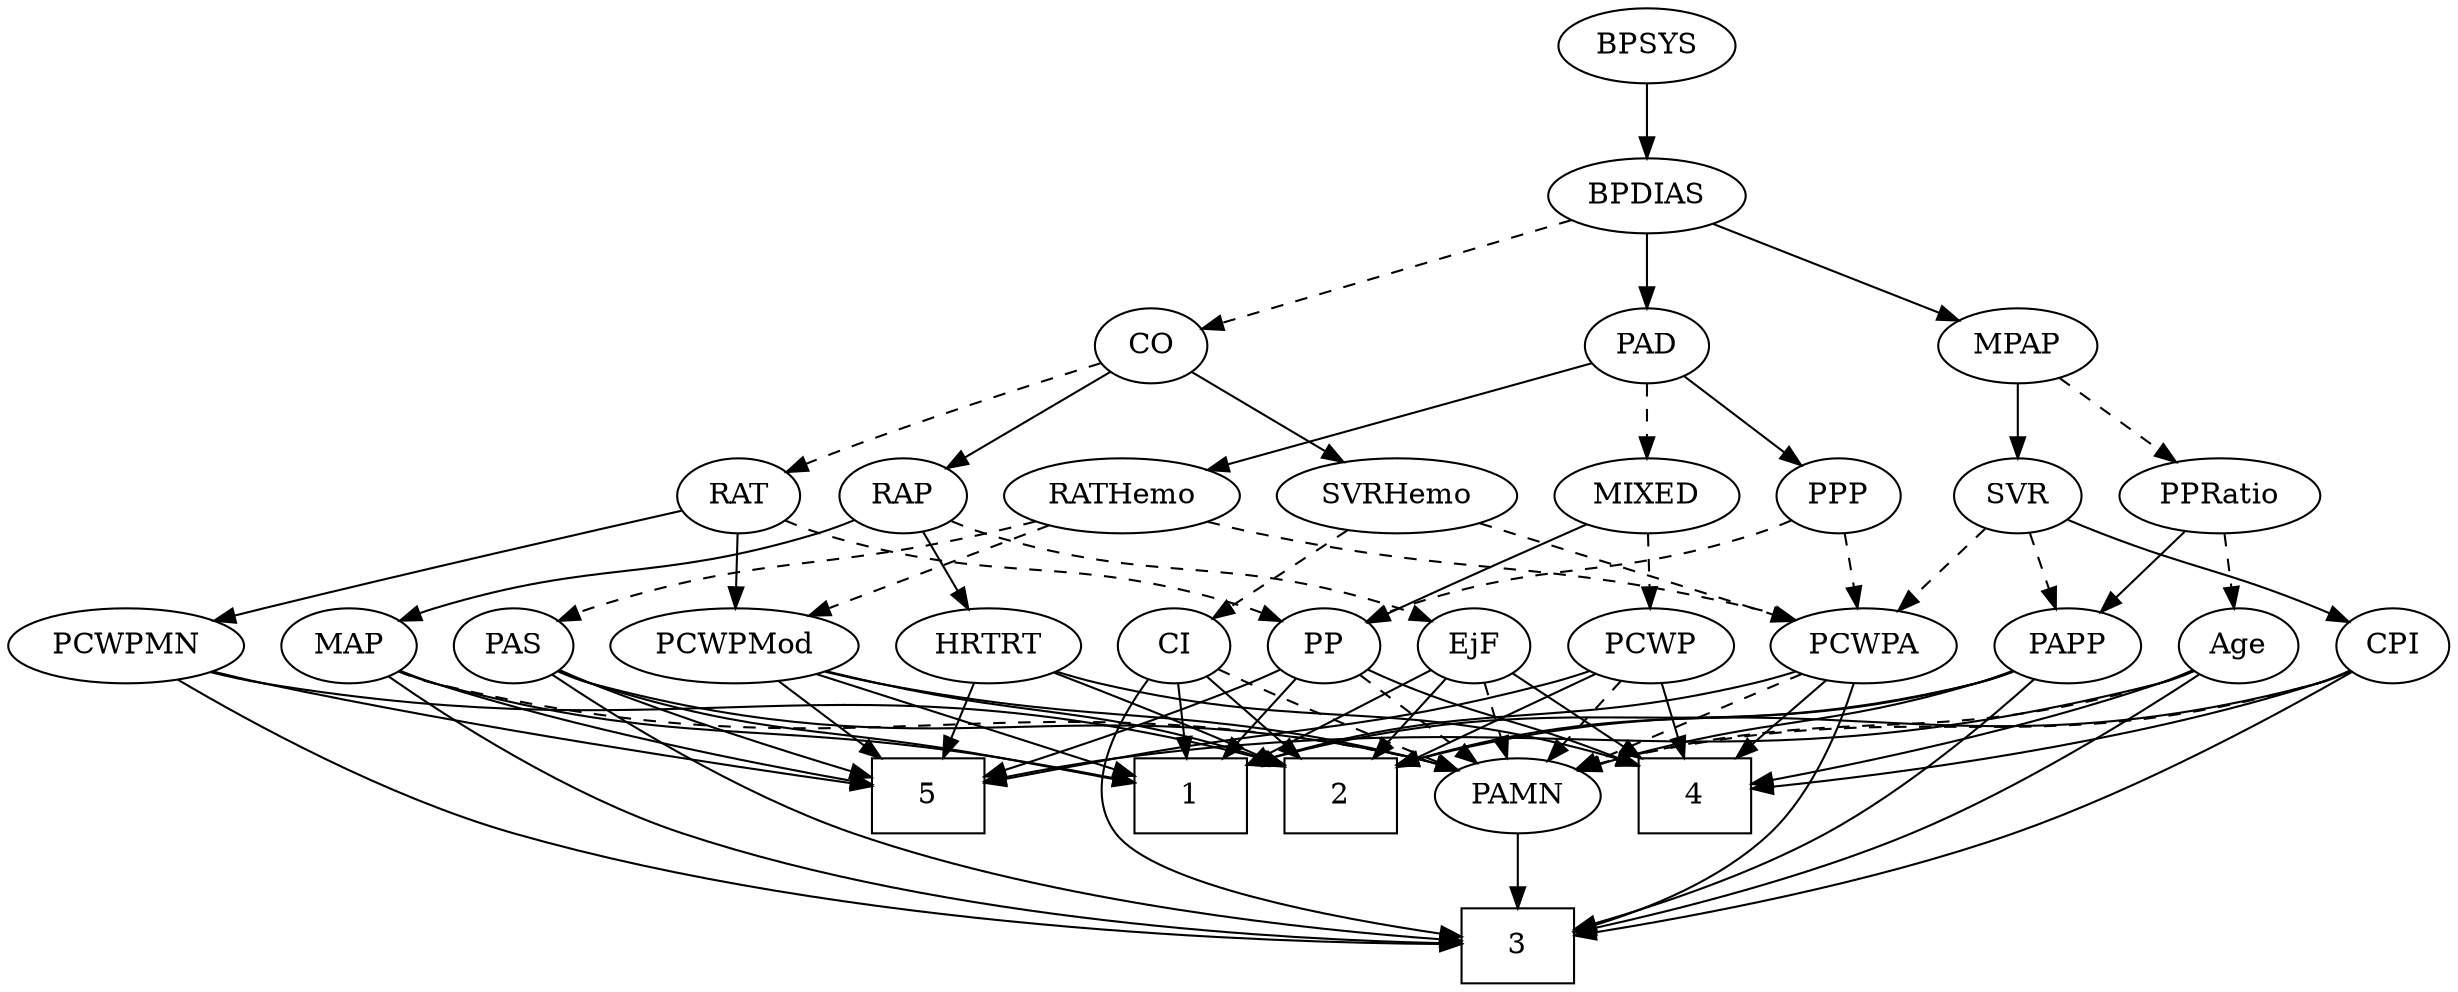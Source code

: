 strict digraph {
	graph [bb="0,0,1103,468"];
	node [label="\N"];
	1	[height=0.5,
		pos="518.05,90",
		shape=box,
		width=0.75];
	2	[height=0.5,
		pos="590.05,90",
		shape=box,
		width=0.75];
	3	[height=0.5,
		pos="671.05,18",
		shape=box,
		width=0.75];
	4	[height=0.5,
		pos="752.05,90",
		shape=box,
		width=0.75];
	5	[height=0.5,
		pos="446.05,90",
		shape=box,
		width=0.75];
	Age	[height=0.5,
		pos="1004,162",
		width=0.75];
	Age -> 3	[pos="e,698.15,24.583 985.92,148.17 958.5,129.25 904.34,93.782 854.05,72 805.36,50.913 745.83,35.442 708.17,26.829",
		style=solid];
	Age -> 4	[pos="e,779.15,95.836 983.4,150.39 978.45,148.08 973.13,145.8 968.05,144 906.73,122.25 832.56,106.17 789.01,97.72",
		style=solid];
	Age -> 5	[pos="e,473.17,105.07 983.98,149.94 978.91,147.6 973.39,145.41 968.05,144 761.77,89.665 693.56,160.95 482.98,107.62",
		style=solid];
	PAMN	[height=0.5,
		pos="671.05,90",
		width=1.011];
	Age -> PAMN	[pos="e,697.86,102.23 983.52,150.02 978.57,147.73 973.21,145.55 968.05,144 859.68,111.48 825.62,136.16 716.05,108 713.24,107.28 710.37,\
106.44 707.5,105.53",
		style=dashed];
	EjF	[height=0.5,
		pos="661.05,162",
		width=0.75];
	EjF -> 1	[pos="e,545.1,104.24 639.95,150.67 617.43,139.65 581.34,121.98 554.27,108.73",
		style=solid];
	EjF -> 2	[pos="e,607.5,108.2 646.33,146.5 637.25,137.54 625.36,125.81 614.84,115.45",
		style=solid];
	EjF -> 4	[pos="e,729.84,108.08 678.16,147.83 690.38,138.43 707.16,125.53 721.63,114.39",
		style=solid];
	EjF -> PAMN	[pos="e,668.58,108.28 663.47,144.05 664.57,136.35 665.9,127.03 667.14,118.36",
		style=dashed];
	RAP	[height=0.5,
		pos="414.05,234",
		width=0.77632];
	RAP -> EjF	[pos="e,640.45,173.75 435.63,222.09 440.61,219.86 445.94,217.68 451.05,216 526.07,191.36 550.15,205.04 625.05,180 626.96,179.36 628.91,\
178.64 630.86,177.88",
		style=dashed];
	MAP	[height=0.5,
		pos="149.05,162",
		width=0.84854];
	RAP -> MAP	[pos="e,172.43,173.89 391.55,223.22 385.02,220.62 377.82,217.99 371.05,216 291.94,192.75 267.85,204.26 189.05,180 186.65,179.26 184.2,\
178.43 181.75,177.54",
		style=solid];
	HRTRT	[height=0.5,
		pos="504.05,162",
		width=1.1013];
	RAP -> HRTRT	[pos="e,484.88,177.91 431.4,219.5 444.21,209.54 461.9,195.78 476.61,184.34",
		style=solid];
	MIXED	[height=0.5,
		pos="734.05,234",
		width=1.1193];
	PP	[height=0.5,
		pos="589.05,162",
		width=0.75];
	MIXED -> PP	[pos="e,610.39,173.31 707.79,220.32 682.93,208.32 645.62,190.31 619.48,177.69",
		style=solid];
	PCWP	[height=0.5,
		pos="741.05,162",
		width=0.97491];
	MIXED -> PCWP	[pos="e,739.34,180.1 735.78,215.7 736.55,207.98 737.47,198.71 738.33,190.11",
		style=dashed];
	MPAP	[height=0.5,
		pos="905.05,306",
		width=0.97491];
	SVR	[height=0.5,
		pos="905.05,234",
		width=0.77632];
	MPAP -> SVR	[pos="e,905.05,252.1 905.05,287.7 905.05,279.98 905.05,270.71 905.05,262.11",
		style=solid];
	PPRatio	[height=0.5,
		pos="991.05,234",
		width=1.1013];
	MPAP -> PPRatio	[pos="e,972.54,250.07 923.28,290.15 935.29,280.38 951.2,267.43 964.59,256.54",
		style=dashed];
	BPSYS	[height=0.5,
		pos="734.05,450",
		width=1.0471];
	BPDIAS	[height=0.5,
		pos="734.05,378",
		width=1.1735];
	BPSYS -> BPDIAS	[pos="e,734.05,396.1 734.05,431.7 734.05,423.98 734.05,414.71 734.05,406.11",
		style=solid];
	PAD	[height=0.5,
		pos="734.05,306",
		width=0.79437];
	PAD -> MIXED	[pos="e,734.05,252.1 734.05,287.7 734.05,279.98 734.05,270.71 734.05,262.11",
		style=dashed];
	RATHemo	[height=0.5,
		pos="509.05,234",
		width=1.3721];
	PAD -> RATHemo	[pos="e,545.45,246.33 708.67,297.11 671.52,285.55 601.7,263.83 555.27,249.38",
		style=solid];
	PPP	[height=0.5,
		pos="819.05,234",
		width=0.75];
	PAD -> PPP	[pos="e,802.58,248.56 750.84,291.17 763.38,280.85 780.7,266.58 794.74,255.01",
		style=solid];
	CO	[height=0.5,
		pos="520.05,306",
		width=0.75];
	CO -> RAP	[pos="e,433.01,247.52 501.58,292.81 484.99,281.85 460.4,265.61 441.51,253.13",
		style=solid];
	RAT	[height=0.5,
		pos="335.05,234",
		width=0.75827];
	CO -> RAT	[pos="e,357.67,244.3 496.68,296.58 468.3,286.3 419.01,268.27 377.05,252 373.79,250.74 370.41,249.41 367.03,248.06",
		style=dashed];
	SVRHemo	[height=0.5,
		pos="626.05,234",
		width=1.3902];
	CO -> SVRHemo	[pos="e,602.99,250.23 538.51,292.81 553.9,282.64 576.18,267.93 594.41,255.89",
		style=solid];
	PAS	[height=0.5,
		pos="225.05,162",
		width=0.75];
	PAS -> 1	[pos="e,490.85,104.81 245.59,150.09 250.54,147.8 255.9,145.6 261.05,144 353.02,115.42 384.95,136.1 481.03,107.8",
		style=solid];
	PAS -> 3	[pos="e,643.93,21.643 243.84,148.97 274.63,129.8 338.29,92.408 397.05,72 479,43.535 580.36,28.96 633.88,22.771",
		style=solid];
	PAS -> 5	[pos="e,418.95,97.297 246.12,150.35 250.96,148.1 256.13,145.85 261.05,144 311.2,125.11 371.14,109.09 408.91,99.75",
		style=solid];
	PAS -> PAMN	[pos="e,644.28,102.43 245.52,149.86 250.48,147.58 255.85,145.44 261.05,144 418.16,100.56 467.32,145.12 626.05,108 628.87,107.34 631.75,\
106.55 634.62,105.67",
		style=solid];
	PAMN -> 3	[pos="e,671.05,36.104 671.05,71.697 671.05,63.983 671.05,54.712 671.05,46.112",
		style=solid];
	RATHemo -> PAS	[pos="e,245.62,173.81 472.68,221.75 465.54,219.71 458.08,217.69 451.05,216 367.48,195.89 342.78,206.56 261.05,180 259.12,179.38 257.17,\
178.67 255.22,177.91",
		style=dashed];
	PCWPMod	[height=0.5,
		pos="322.05,162",
		width=1.4443];
	RATHemo -> PCWPMod	[pos="e,356.14,175.76 475.61,220.49 444.92,209 399.25,191.9 365.69,179.34",
		style=dashed];
	PCWPA	[height=0.5,
		pos="836.05,162",
		width=1.1555];
	RATHemo -> PCWPA	[pos="e,805.26,174.13 545.38,221.62 552.52,219.59 559.99,217.61 567.05,216 662.78,194.15 689.72,203.6 785.05,180 788.46,179.16 791.97,\
178.19 795.47,177.16",
		style=dashed];
	CPI	[height=0.5,
		pos="1076,162",
		width=0.75];
	CPI -> 2	[pos="e,617.18,105.03 1055.6,149.81 1050.6,147.53 1045.3,145.41 1040,144 864.88,96.659 806.4,154.1 626.93,107.63",
		style=solid];
	CPI -> 3	[pos="e,698.22,23.052 1056.8,149.23 1025.3,130.42 960.31,93.532 901.05,72 835.12,48.05 754.53,32.433 708.36,24.713",
		style=solid];
	CPI -> 4	[pos="e,779.22,93.627 1055.5,150.17 1050.5,147.88 1045.2,145.65 1040,144 952.53,115.81 844.94,101 789.31,94.734",
		style=solid];
	CPI -> PAMN	[pos="e,697.83,102.37 1055.6,149.9 1050.6,147.62 1045.2,145.47 1040,144 900.64,104.53 856.92,141.87 716.05,108 713.23,107.32 710.35,106.52 \
707.48,105.63",
		style=dashed];
	RAT -> PCWPMod	[pos="e,325.25,180.28 331.9,216.05 330.47,208.35 328.74,199.03 327.13,190.36",
		style=solid];
	PCWPMN	[height=0.5,
		pos="50.046,162",
		width=1.3902];
	RAT -> PCWPMN	[pos="e,87.421,174.08 309.52,227.45 267.55,218.23 181.38,198.89 109.05,180 105.21,179 101.24,177.93 97.266,176.83",
		style=solid];
	RAT -> PP	[pos="e,568.45,173.76 357.01,223.23 363.38,220.63 370.42,218 377.05,216 453.48,192.93 477.29,205.23 553.05,180 554.96,179.36 556.91,178.65 \
558.86,177.88",
		style=dashed];
	SVR -> CPI	[pos="e,1054.9,173.39 926.83,222.64 931.8,220.38 937.08,218.05 942.05,216 984.94,198.3 997.25,197.92 1040,180 1041.9,179.24 1043.7,178.44 \
1045.6,177.61",
		style=solid];
	SVR -> PCWPA	[pos="e,851.77,178.95 890.75,218.5 881.6,209.22 869.53,196.97 859.05,186.34",
		style=dashed];
	PAPP	[height=0.5,
		pos="927.05,162",
		width=0.88464];
	SVR -> PAPP	[pos="e,921.77,179.79 910.37,216.05 912.88,208.06 915.94,198.33 918.75,189.4",
		style=dashed];
	PCWPMod -> 1	[pos="e,490.68,104.34 360.34,149.75 390.94,140.44 435.02,126.32 481.13,108.15",
		style=solid];
	PCWPMod -> 2	[pos="e,562.8,104.67 360.67,149.83 368.08,147.81 375.78,145.77 383.05,144 455.4,126.32 478.54,132.2 552.96,107.95",
		style=solid];
	PCWPMod -> 5	[pos="e,418.8,106.38 348.04,146.33 366.02,136.17 390.19,122.53 410.03,111.33",
		style=solid];
	PCWPMod -> PAMN	[pos="e,644.22,102.2 359.94,149.65 367.55,147.6 375.52,145.6 383.05,144 489.84,121.3 520.37,135.45 626.05,108 628.85,107.27 631.72,106.43 \
634.59,105.52",
		style=solid];
	PCWPA -> 1	[pos="e,545.24,104.83 805.27,149.82 798.66,147.68 791.67,145.61 785.05,144 687.13,120.23 655.3,137.39 554.85,107.75",
		style=solid];
	PCWPA -> 3	[pos="e,698.52,25.933 830.57,143.81 823.54,124.16 809.61,92.12 788.05,72 765.55,51.008 733.31,37.248 708.37,29.022",
		style=solid];
	PCWPA -> 4	[pos="e,772.6,108.13 817.82,145.81 806.89,136.71 792.77,124.94 780.41,114.64",
		style=solid];
	PCWPA -> PAMN	[pos="e,697.82,102.36 807.3,148.81 779.48,137 737.2,119.06 707.12,106.31",
		style=dashed];
	PCWPMN -> 2	[pos="e,562.92,105.05 85.968,149.41 93.525,147.33 101.5,145.38 109.05,144 301,108.95 360.37,157.53 553.04,107.66",
		style=solid];
	PCWPMN -> 3	[pos="e,643.94,19.155 74.002,146.02 107.83,125.64 172.18,89.702 232.05,72 376.36,29.33 557.07,20.931 633.82,19.338",
		style=solid];
	PCWPMN -> 5	[pos="e,418.75,94.122 86.687,149.68 94.049,147.62 101.76,145.62 109.05,144 216.72,120.12 346.07,102.93 408.59,95.343",
		style=solid];
	SVRHemo -> PCWPA	[pos="e,804.04,173.67 661.67,221.13 698.3,208.92 755.32,189.91 794.11,176.98",
		style=dashed];
	CI	[height=0.5,
		pos="419.05,162",
		width=0.75];
	SVRHemo -> CI	[pos="e,440.15,173.57 588.32,221.98 545.81,209.45 479.45,189.49 455.05,180 453.21,179.29 451.34,178.52 449.46,177.72",
		style=dashed];
	BPDIAS -> MPAP	[pos="e,878.56,317.84 763.44,364.97 792.78,352.96 837.89,334.49 869.29,321.64",
		style=solid];
	BPDIAS -> PAD	[pos="e,734.05,324.1 734.05,359.7 734.05,351.98 734.05,342.71 734.05,334.11",
		style=solid];
	BPDIAS -> CO	[pos="e,543.89,314.8 701.54,366.37 661.55,353.29 594,331.19 553.55,317.96",
		style=dashed];
	MAP -> 1	[pos="e,490.88,104.93 171.92,149.98 177.43,147.7 183.36,145.52 189.05,144 312.67,110.84 354,142.83 481.17,107.69",
		style=solid];
	MAP -> 3	[pos="e,643.6,19.93 168.61,147.69 198.81,127.82 259.27,90.748 316.05,72 427.59,35.169 567.35,23.842 633.29,20.429",
		style=solid];
	MAP -> 5	[pos="e,418.96,94.773 172.44,150.14 177.82,147.9 183.57,145.71 189.05,144 265.57,120.11 358.34,104.02 408.85,96.294",
		style=solid];
	MAP -> PAMN	[pos="e,644.29,102.5 171.88,149.82 177.39,147.54 183.33,145.41 189.05,144 378.25,97.292 435.94,150.85 626.05,108 628.87,107.36 631.76,\
106.59 634.64,105.72",
		style=dashed];
	PP -> 1	[pos="e,535.5,108.2 574.33,146.5 565.25,137.54 553.36,125.81 542.84,115.45",
		style=solid];
	PP -> 4	[pos="e,725,104 610.26,150.7 615.09,148.44 620.23,146.09 625.05,144 662.3,127.85 674.53,125.55 715.75,107.99",
		style=solid];
	PP -> 5	[pos="e,473.1,104.24 567.95,150.67 545.43,139.65 509.34,121.98 482.27,108.73",
		style=solid];
	PP -> PAMN	[pos="e,653.46,106.01 605.25,147.17 616.76,137.34 632.47,123.93 645.64,112.69",
		style=dashed];
	PPP -> PCWPA	[pos="e,831.85,180.28 823.16,216.05 825.05,208.26 827.35,198.82 829.47,190.08",
		style=dashed];
	PPP -> PP	[pos="e,609.67,173.67 798.43,222.33 793.47,220.03 788.14,217.76 783.05,216 714.97,192.48 693.12,203.52 625.05,180 623.13,179.34 621.19,\
178.61 619.25,177.83",
		style=dashed];
	PPRatio -> Age	[pos="e,1000.8,180.28 994.19,216.05 995.62,208.35 997.35,199.03 998.96,190.36",
		style=dashed];
	PPRatio -> PAPP	[pos="e,941.07,178.34 976.52,217.12 968.06,207.86 957.24,196.03 947.88,185.79",
		style=solid];
	PCWP -> 2	[pos="e,617.16,103.84 715.44,149.28 693.93,139.42 662.18,124.82 626.35,108.13",
		style=solid];
	PCWP -> 4	[pos="e,749.36,108.1 743.76,143.7 744.98,135.98 746.43,126.71 747.79,118.11",
		style=solid];
	PCWP -> 5	[pos="e,473.25,104.8 714.81,149.87 709.03,147.7 702.89,145.6 697.05,144 606.61,119.23 576.44,135.81 482.82,107.75",
		style=solid];
	PCWP -> PAMN	[pos="e,686.54,106.49 725.51,145.46 716.18,136.13 704.13,124.09 693.75,113.7",
		style=dashed];
	CI -> 1	[pos="e,493.66,108.24 437.2,148.16 450.58,138.7 469.14,125.58 485.11,114.29",
		style=solid];
	CI -> 2	[pos="e,563.04,104.08 440.22,150.6 445.05,148.34 450.2,146.02 455.05,144 495.56,127.11 509.14,126.08 553.7,107.95",
		style=solid];
	CI -> 3	[pos="e,643.7,20.332 411.02,144.54 402.79,124.98 393.34,92.442 410.05,72 437.83,38.003 568.05,25.279 633.41,20.975",
		style=solid];
	CI -> PAMN	[pos="e,643.67,102.11 439.64,150.26 444.6,147.97 449.94,145.72 455.05,144 528.66,119.25 551.5,129.79 626.05,108 628.66,107.24 631.34,106.39 \
634.03,105.5",
		style=dashed];
	PAPP -> 1	[pos="e,545.2,104.97 903.33,149.57 898.07,147.42 892.45,145.41 887.05,144 746.08,107.29 699.34,146.58 554.86,107.65",
		style=solid];
	PAPP -> 2	[pos="e,617.22,104.88 903.3,149.69 898.04,147.53 892.43,145.49 887.05,144 777.26,113.68 740.3,139.87 626.97,107.73",
		style=solid];
	PAPP -> 3	[pos="e,698.17,26.166 911.53,145.97 890.92,126.68 852.72,93.174 815.05,72 780.62,52.65 737.78,37.938 707.81,28.981",
		style=solid];
	PAPP -> PAMN	[pos="e,698.42,102.11 903.22,149.98 897.96,147.8 892.37,145.68 887.05,144 812.96,120.7 790.59,129.79 716.05,108 713.43,107.24 710.75,106.39 \
708.07,105.5",
		style=solid];
	HRTRT -> 2	[pos="e,569,108.13 522.71,145.81 533.89,136.71 548.35,124.94 561,114.64",
		style=solid];
	HRTRT -> 4	[pos="e,724.79,104.64 533.93,150.01 540.2,147.88 546.81,145.76 553.05,144 621.37,124.67 643.91,131.34 714.92,107.98",
		style=solid];
	HRTRT -> 5	[pos="e,460.23,108.12 490.59,144.76 483.48,136.18 474.6,125.46 466.64,115.86",
		style=solid];
}
